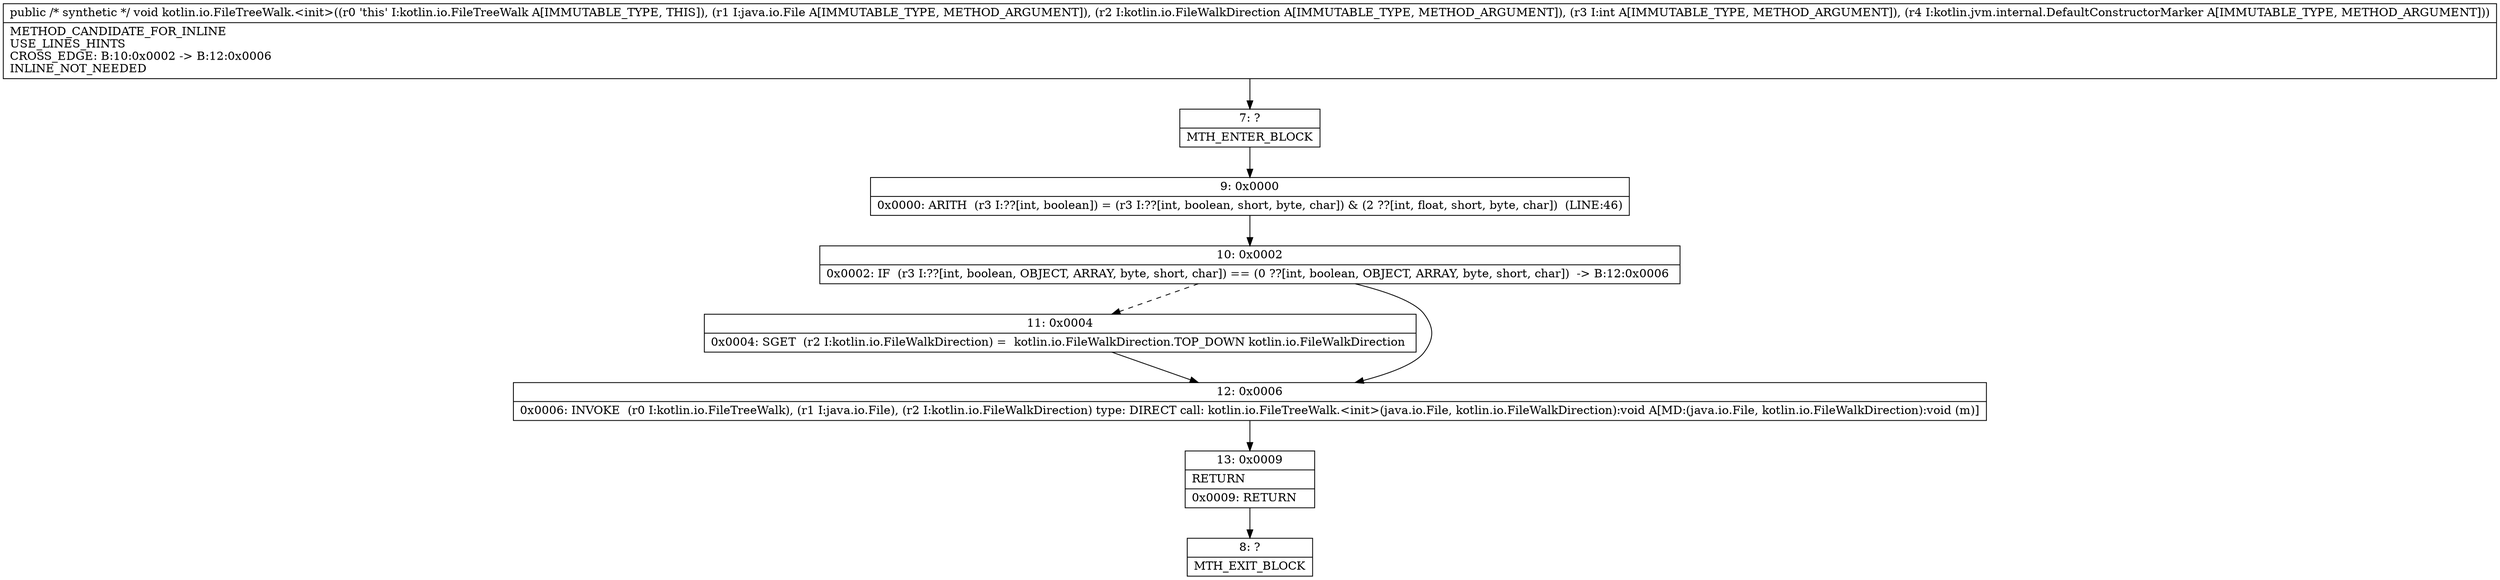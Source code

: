 digraph "CFG forkotlin.io.FileTreeWalk.\<init\>(Ljava\/io\/File;Lkotlin\/io\/FileWalkDirection;ILkotlin\/jvm\/internal\/DefaultConstructorMarker;)V" {
Node_7 [shape=record,label="{7\:\ ?|MTH_ENTER_BLOCK\l}"];
Node_9 [shape=record,label="{9\:\ 0x0000|0x0000: ARITH  (r3 I:??[int, boolean]) = (r3 I:??[int, boolean, short, byte, char]) & (2 ??[int, float, short, byte, char])  (LINE:46)\l}"];
Node_10 [shape=record,label="{10\:\ 0x0002|0x0002: IF  (r3 I:??[int, boolean, OBJECT, ARRAY, byte, short, char]) == (0 ??[int, boolean, OBJECT, ARRAY, byte, short, char])  \-\> B:12:0x0006 \l}"];
Node_11 [shape=record,label="{11\:\ 0x0004|0x0004: SGET  (r2 I:kotlin.io.FileWalkDirection) =  kotlin.io.FileWalkDirection.TOP_DOWN kotlin.io.FileWalkDirection \l}"];
Node_12 [shape=record,label="{12\:\ 0x0006|0x0006: INVOKE  (r0 I:kotlin.io.FileTreeWalk), (r1 I:java.io.File), (r2 I:kotlin.io.FileWalkDirection) type: DIRECT call: kotlin.io.FileTreeWalk.\<init\>(java.io.File, kotlin.io.FileWalkDirection):void A[MD:(java.io.File, kotlin.io.FileWalkDirection):void (m)]\l}"];
Node_13 [shape=record,label="{13\:\ 0x0009|RETURN\l|0x0009: RETURN   \l}"];
Node_8 [shape=record,label="{8\:\ ?|MTH_EXIT_BLOCK\l}"];
MethodNode[shape=record,label="{public \/* synthetic *\/ void kotlin.io.FileTreeWalk.\<init\>((r0 'this' I:kotlin.io.FileTreeWalk A[IMMUTABLE_TYPE, THIS]), (r1 I:java.io.File A[IMMUTABLE_TYPE, METHOD_ARGUMENT]), (r2 I:kotlin.io.FileWalkDirection A[IMMUTABLE_TYPE, METHOD_ARGUMENT]), (r3 I:int A[IMMUTABLE_TYPE, METHOD_ARGUMENT]), (r4 I:kotlin.jvm.internal.DefaultConstructorMarker A[IMMUTABLE_TYPE, METHOD_ARGUMENT]))  | METHOD_CANDIDATE_FOR_INLINE\lUSE_LINES_HINTS\lCROSS_EDGE: B:10:0x0002 \-\> B:12:0x0006\lINLINE_NOT_NEEDED\l}"];
MethodNode -> Node_7;Node_7 -> Node_9;
Node_9 -> Node_10;
Node_10 -> Node_11[style=dashed];
Node_10 -> Node_12;
Node_11 -> Node_12;
Node_12 -> Node_13;
Node_13 -> Node_8;
}

